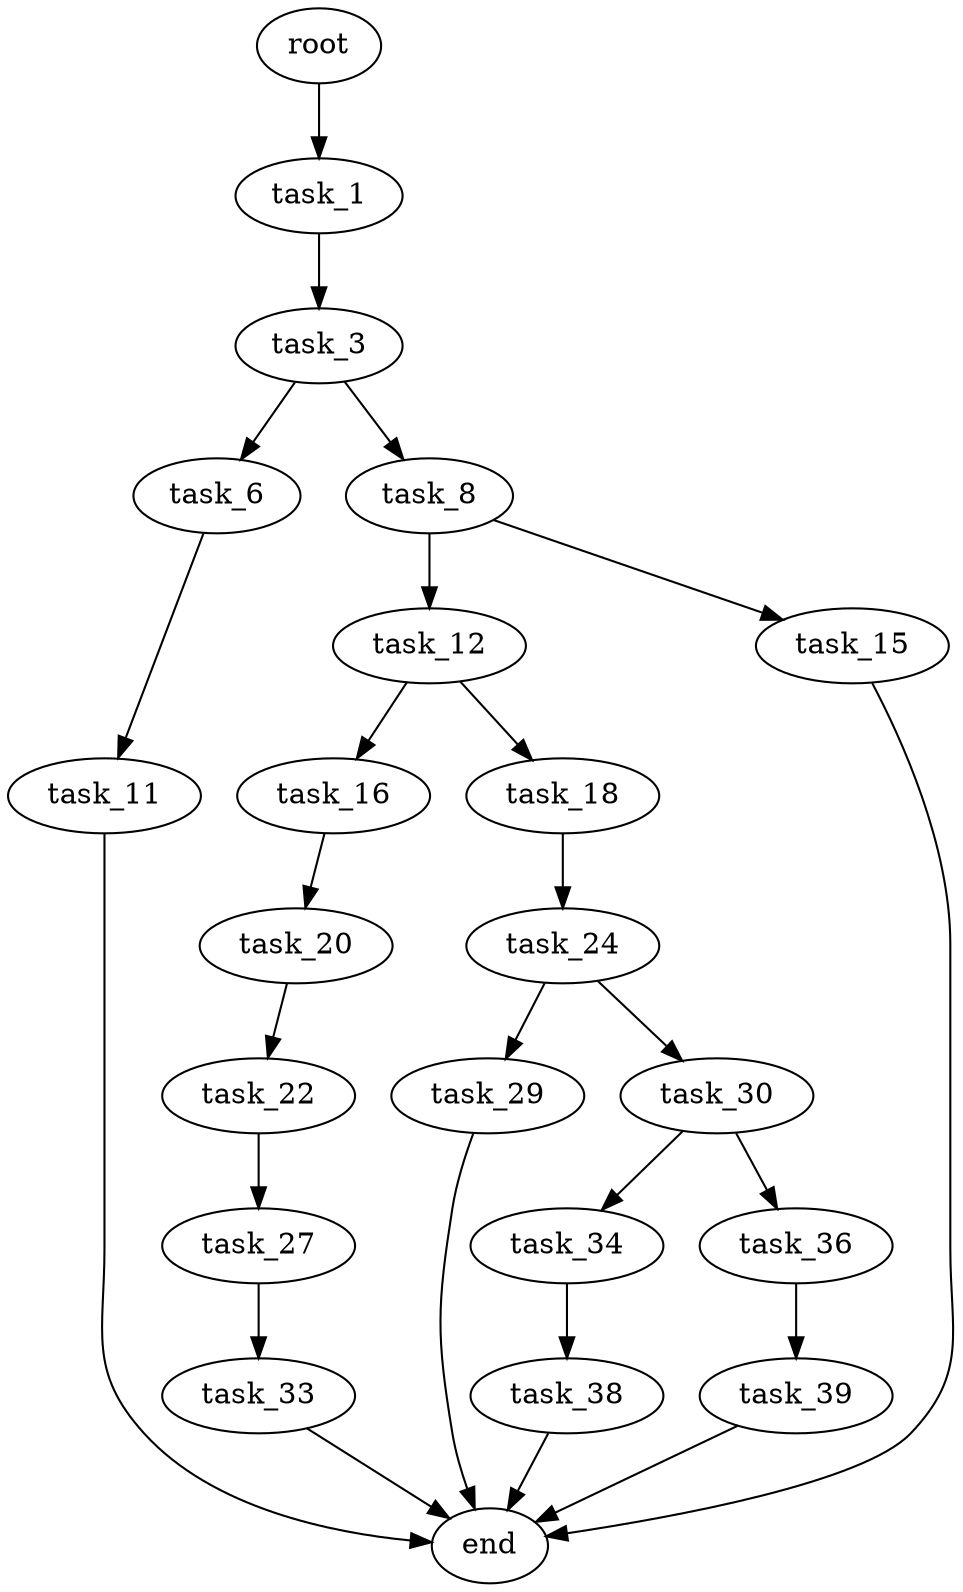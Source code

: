 digraph G {
  root [size="0.000000"];
  task_1 [size="1103537117.000000"];
  task_3 [size="231928233984.000000"];
  task_6 [size="782757789696.000000"];
  task_8 [size="287107466633.000000"];
  task_11 [size="134217728000.000000"];
  task_12 [size="190124606612.000000"];
  task_15 [size="370985789793.000000"];
  task_16 [size="8589934592.000000"];
  task_18 [size="134217728000.000000"];
  task_20 [size="8589934592.000000"];
  task_22 [size="14206496870.000000"];
  task_24 [size="231928233984.000000"];
  task_27 [size="782757789696.000000"];
  task_29 [size="3233518976.000000"];
  task_30 [size="40268694999.000000"];
  task_33 [size="3346655375.000000"];
  task_34 [size="231928233984.000000"];
  task_36 [size="556631657289.000000"];
  task_38 [size="19152231677.000000"];
  task_39 [size="17137687525.000000"];
  end [size="0.000000"];

  root -> task_1 [size="1.000000"];
  task_1 -> task_3 [size="75497472.000000"];
  task_3 -> task_6 [size="301989888.000000"];
  task_3 -> task_8 [size="301989888.000000"];
  task_6 -> task_11 [size="679477248.000000"];
  task_8 -> task_12 [size="209715200.000000"];
  task_8 -> task_15 [size="209715200.000000"];
  task_11 -> end [size="1.000000"];
  task_12 -> task_16 [size="134217728.000000"];
  task_12 -> task_18 [size="134217728.000000"];
  task_15 -> end [size="1.000000"];
  task_16 -> task_20 [size="33554432.000000"];
  task_18 -> task_24 [size="209715200.000000"];
  task_20 -> task_22 [size="33554432.000000"];
  task_22 -> task_27 [size="33554432.000000"];
  task_24 -> task_29 [size="301989888.000000"];
  task_24 -> task_30 [size="301989888.000000"];
  task_27 -> task_33 [size="679477248.000000"];
  task_29 -> end [size="1.000000"];
  task_30 -> task_34 [size="33554432.000000"];
  task_30 -> task_36 [size="33554432.000000"];
  task_33 -> end [size="1.000000"];
  task_34 -> task_38 [size="301989888.000000"];
  task_36 -> task_39 [size="838860800.000000"];
  task_38 -> end [size="1.000000"];
  task_39 -> end [size="1.000000"];
}
